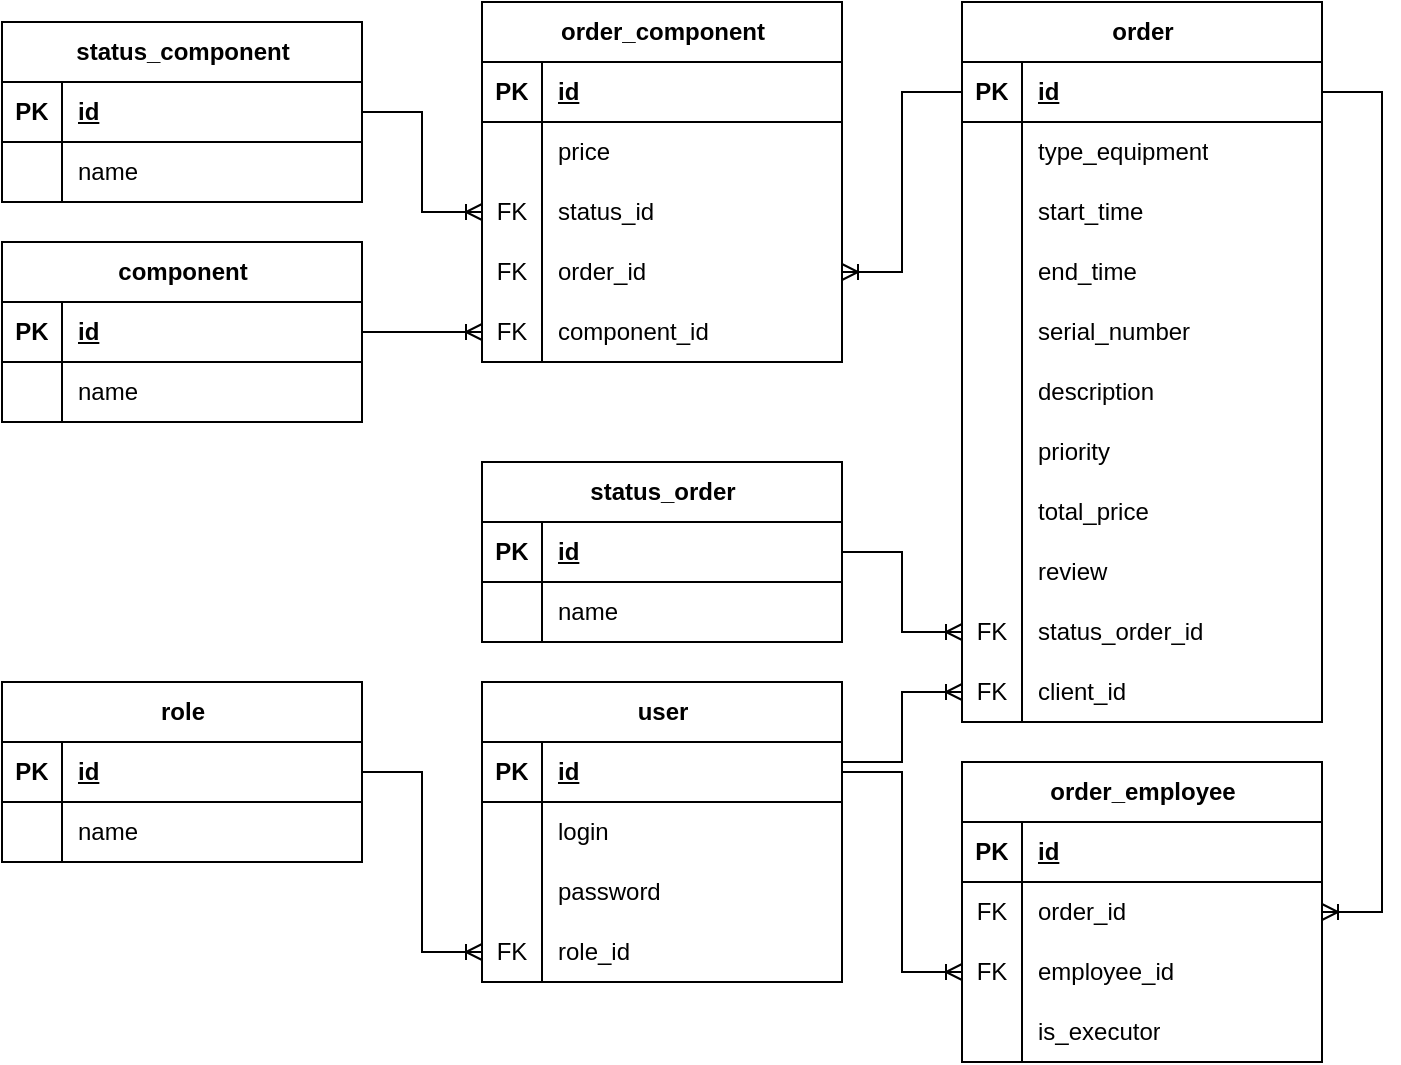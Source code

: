 <mxfile version="24.4.0" type="device">
  <diagram name="Страница — 1" id="IrDmIuwoqTIeNNPgK9Nh">
    <mxGraphModel dx="2261" dy="2005" grid="1" gridSize="10" guides="1" tooltips="1" connect="1" arrows="1" fold="1" page="1" pageScale="1" pageWidth="827" pageHeight="1169" math="0" shadow="0">
      <root>
        <mxCell id="0" />
        <mxCell id="1" parent="0" />
        <mxCell id="YxQeUMMOhc62lxrqFKwz-12" value="user" style="shape=table;startSize=30;container=1;collapsible=1;childLayout=tableLayout;fixedRows=1;rowLines=0;fontStyle=1;align=center;resizeLast=1;html=1;" parent="1" vertex="1">
          <mxGeometry x="50" y="150" width="180" height="150" as="geometry" />
        </mxCell>
        <mxCell id="YxQeUMMOhc62lxrqFKwz-13" value="" style="shape=tableRow;horizontal=0;startSize=0;swimlaneHead=0;swimlaneBody=0;fillColor=none;collapsible=0;dropTarget=0;points=[[0,0.5],[1,0.5]];portConstraint=eastwest;top=0;left=0;right=0;bottom=1;" parent="YxQeUMMOhc62lxrqFKwz-12" vertex="1">
          <mxGeometry y="30" width="180" height="30" as="geometry" />
        </mxCell>
        <mxCell id="YxQeUMMOhc62lxrqFKwz-14" value="PK" style="shape=partialRectangle;connectable=0;fillColor=none;top=0;left=0;bottom=0;right=0;fontStyle=1;overflow=hidden;whiteSpace=wrap;html=1;" parent="YxQeUMMOhc62lxrqFKwz-13" vertex="1">
          <mxGeometry width="30" height="30" as="geometry">
            <mxRectangle width="30" height="30" as="alternateBounds" />
          </mxGeometry>
        </mxCell>
        <mxCell id="YxQeUMMOhc62lxrqFKwz-15" value="id" style="shape=partialRectangle;connectable=0;fillColor=none;top=0;left=0;bottom=0;right=0;align=left;spacingLeft=6;fontStyle=5;overflow=hidden;whiteSpace=wrap;html=1;" parent="YxQeUMMOhc62lxrqFKwz-13" vertex="1">
          <mxGeometry x="30" width="150" height="30" as="geometry">
            <mxRectangle width="150" height="30" as="alternateBounds" />
          </mxGeometry>
        </mxCell>
        <mxCell id="YxQeUMMOhc62lxrqFKwz-16" value="" style="shape=tableRow;horizontal=0;startSize=0;swimlaneHead=0;swimlaneBody=0;fillColor=none;collapsible=0;dropTarget=0;points=[[0,0.5],[1,0.5]];portConstraint=eastwest;top=0;left=0;right=0;bottom=0;" parent="YxQeUMMOhc62lxrqFKwz-12" vertex="1">
          <mxGeometry y="60" width="180" height="30" as="geometry" />
        </mxCell>
        <mxCell id="YxQeUMMOhc62lxrqFKwz-17" value="" style="shape=partialRectangle;connectable=0;fillColor=none;top=0;left=0;bottom=0;right=0;editable=1;overflow=hidden;whiteSpace=wrap;html=1;" parent="YxQeUMMOhc62lxrqFKwz-16" vertex="1">
          <mxGeometry width="30" height="30" as="geometry">
            <mxRectangle width="30" height="30" as="alternateBounds" />
          </mxGeometry>
        </mxCell>
        <mxCell id="YxQeUMMOhc62lxrqFKwz-18" value="login" style="shape=partialRectangle;connectable=0;fillColor=none;top=0;left=0;bottom=0;right=0;align=left;spacingLeft=6;overflow=hidden;whiteSpace=wrap;html=1;" parent="YxQeUMMOhc62lxrqFKwz-16" vertex="1">
          <mxGeometry x="30" width="150" height="30" as="geometry">
            <mxRectangle width="150" height="30" as="alternateBounds" />
          </mxGeometry>
        </mxCell>
        <mxCell id="YxQeUMMOhc62lxrqFKwz-19" value="" style="shape=tableRow;horizontal=0;startSize=0;swimlaneHead=0;swimlaneBody=0;fillColor=none;collapsible=0;dropTarget=0;points=[[0,0.5],[1,0.5]];portConstraint=eastwest;top=0;left=0;right=0;bottom=0;" parent="YxQeUMMOhc62lxrqFKwz-12" vertex="1">
          <mxGeometry y="90" width="180" height="30" as="geometry" />
        </mxCell>
        <mxCell id="YxQeUMMOhc62lxrqFKwz-20" value="" style="shape=partialRectangle;connectable=0;fillColor=none;top=0;left=0;bottom=0;right=0;editable=1;overflow=hidden;whiteSpace=wrap;html=1;" parent="YxQeUMMOhc62lxrqFKwz-19" vertex="1">
          <mxGeometry width="30" height="30" as="geometry">
            <mxRectangle width="30" height="30" as="alternateBounds" />
          </mxGeometry>
        </mxCell>
        <mxCell id="YxQeUMMOhc62lxrqFKwz-21" value="password" style="shape=partialRectangle;connectable=0;fillColor=none;top=0;left=0;bottom=0;right=0;align=left;spacingLeft=6;overflow=hidden;whiteSpace=wrap;html=1;" parent="YxQeUMMOhc62lxrqFKwz-19" vertex="1">
          <mxGeometry x="30" width="150" height="30" as="geometry">
            <mxRectangle width="150" height="30" as="alternateBounds" />
          </mxGeometry>
        </mxCell>
        <mxCell id="YxQeUMMOhc62lxrqFKwz-22" value="" style="shape=tableRow;horizontal=0;startSize=0;swimlaneHead=0;swimlaneBody=0;fillColor=none;collapsible=0;dropTarget=0;points=[[0,0.5],[1,0.5]];portConstraint=eastwest;top=0;left=0;right=0;bottom=0;" parent="YxQeUMMOhc62lxrqFKwz-12" vertex="1">
          <mxGeometry y="120" width="180" height="30" as="geometry" />
        </mxCell>
        <mxCell id="YxQeUMMOhc62lxrqFKwz-23" value="FK" style="shape=partialRectangle;connectable=0;fillColor=none;top=0;left=0;bottom=0;right=0;editable=1;overflow=hidden;whiteSpace=wrap;html=1;" parent="YxQeUMMOhc62lxrqFKwz-22" vertex="1">
          <mxGeometry width="30" height="30" as="geometry">
            <mxRectangle width="30" height="30" as="alternateBounds" />
          </mxGeometry>
        </mxCell>
        <mxCell id="YxQeUMMOhc62lxrqFKwz-24" value="role_id" style="shape=partialRectangle;connectable=0;fillColor=none;top=0;left=0;bottom=0;right=0;align=left;spacingLeft=6;overflow=hidden;whiteSpace=wrap;html=1;" parent="YxQeUMMOhc62lxrqFKwz-22" vertex="1">
          <mxGeometry x="30" width="150" height="30" as="geometry">
            <mxRectangle width="150" height="30" as="alternateBounds" />
          </mxGeometry>
        </mxCell>
        <mxCell id="YxQeUMMOhc62lxrqFKwz-25" value="order" style="shape=table;startSize=30;container=1;collapsible=1;childLayout=tableLayout;fixedRows=1;rowLines=0;fontStyle=1;align=center;resizeLast=1;html=1;" parent="1" vertex="1">
          <mxGeometry x="290" y="-190" width="180" height="360" as="geometry" />
        </mxCell>
        <mxCell id="YxQeUMMOhc62lxrqFKwz-26" value="" style="shape=tableRow;horizontal=0;startSize=0;swimlaneHead=0;swimlaneBody=0;fillColor=none;collapsible=0;dropTarget=0;points=[[0,0.5],[1,0.5]];portConstraint=eastwest;top=0;left=0;right=0;bottom=1;" parent="YxQeUMMOhc62lxrqFKwz-25" vertex="1">
          <mxGeometry y="30" width="180" height="30" as="geometry" />
        </mxCell>
        <mxCell id="YxQeUMMOhc62lxrqFKwz-27" value="PK" style="shape=partialRectangle;connectable=0;fillColor=none;top=0;left=0;bottom=0;right=0;fontStyle=1;overflow=hidden;whiteSpace=wrap;html=1;" parent="YxQeUMMOhc62lxrqFKwz-26" vertex="1">
          <mxGeometry width="30" height="30" as="geometry">
            <mxRectangle width="30" height="30" as="alternateBounds" />
          </mxGeometry>
        </mxCell>
        <mxCell id="YxQeUMMOhc62lxrqFKwz-28" value="id" style="shape=partialRectangle;connectable=0;fillColor=none;top=0;left=0;bottom=0;right=0;align=left;spacingLeft=6;fontStyle=5;overflow=hidden;whiteSpace=wrap;html=1;" parent="YxQeUMMOhc62lxrqFKwz-26" vertex="1">
          <mxGeometry x="30" width="150" height="30" as="geometry">
            <mxRectangle width="150" height="30" as="alternateBounds" />
          </mxGeometry>
        </mxCell>
        <mxCell id="YxQeUMMOhc62lxrqFKwz-29" value="" style="shape=tableRow;horizontal=0;startSize=0;swimlaneHead=0;swimlaneBody=0;fillColor=none;collapsible=0;dropTarget=0;points=[[0,0.5],[1,0.5]];portConstraint=eastwest;top=0;left=0;right=0;bottom=0;" parent="YxQeUMMOhc62lxrqFKwz-25" vertex="1">
          <mxGeometry y="60" width="180" height="30" as="geometry" />
        </mxCell>
        <mxCell id="YxQeUMMOhc62lxrqFKwz-30" value="" style="shape=partialRectangle;connectable=0;fillColor=none;top=0;left=0;bottom=0;right=0;editable=1;overflow=hidden;whiteSpace=wrap;html=1;" parent="YxQeUMMOhc62lxrqFKwz-29" vertex="1">
          <mxGeometry width="30" height="30" as="geometry">
            <mxRectangle width="30" height="30" as="alternateBounds" />
          </mxGeometry>
        </mxCell>
        <mxCell id="YxQeUMMOhc62lxrqFKwz-31" value="type_equipment" style="shape=partialRectangle;connectable=0;fillColor=none;top=0;left=0;bottom=0;right=0;align=left;spacingLeft=6;overflow=hidden;whiteSpace=wrap;html=1;" parent="YxQeUMMOhc62lxrqFKwz-29" vertex="1">
          <mxGeometry x="30" width="150" height="30" as="geometry">
            <mxRectangle width="150" height="30" as="alternateBounds" />
          </mxGeometry>
        </mxCell>
        <mxCell id="YxQeUMMOhc62lxrqFKwz-189" style="shape=tableRow;horizontal=0;startSize=0;swimlaneHead=0;swimlaneBody=0;fillColor=none;collapsible=0;dropTarget=0;points=[[0,0.5],[1,0.5]];portConstraint=eastwest;top=0;left=0;right=0;bottom=0;" parent="YxQeUMMOhc62lxrqFKwz-25" vertex="1">
          <mxGeometry y="90" width="180" height="30" as="geometry" />
        </mxCell>
        <mxCell id="YxQeUMMOhc62lxrqFKwz-190" style="shape=partialRectangle;connectable=0;fillColor=none;top=0;left=0;bottom=0;right=0;editable=1;overflow=hidden;whiteSpace=wrap;html=1;" parent="YxQeUMMOhc62lxrqFKwz-189" vertex="1">
          <mxGeometry width="30" height="30" as="geometry">
            <mxRectangle width="30" height="30" as="alternateBounds" />
          </mxGeometry>
        </mxCell>
        <mxCell id="YxQeUMMOhc62lxrqFKwz-191" value="start_time" style="shape=partialRectangle;connectable=0;fillColor=none;top=0;left=0;bottom=0;right=0;align=left;spacingLeft=6;overflow=hidden;whiteSpace=wrap;html=1;" parent="YxQeUMMOhc62lxrqFKwz-189" vertex="1">
          <mxGeometry x="30" width="150" height="30" as="geometry">
            <mxRectangle width="150" height="30" as="alternateBounds" />
          </mxGeometry>
        </mxCell>
        <mxCell id="YxQeUMMOhc62lxrqFKwz-211" style="shape=tableRow;horizontal=0;startSize=0;swimlaneHead=0;swimlaneBody=0;fillColor=none;collapsible=0;dropTarget=0;points=[[0,0.5],[1,0.5]];portConstraint=eastwest;top=0;left=0;right=0;bottom=0;" parent="YxQeUMMOhc62lxrqFKwz-25" vertex="1">
          <mxGeometry y="120" width="180" height="30" as="geometry" />
        </mxCell>
        <mxCell id="YxQeUMMOhc62lxrqFKwz-212" style="shape=partialRectangle;connectable=0;fillColor=none;top=0;left=0;bottom=0;right=0;editable=1;overflow=hidden;whiteSpace=wrap;html=1;" parent="YxQeUMMOhc62lxrqFKwz-211" vertex="1">
          <mxGeometry width="30" height="30" as="geometry">
            <mxRectangle width="30" height="30" as="alternateBounds" />
          </mxGeometry>
        </mxCell>
        <mxCell id="YxQeUMMOhc62lxrqFKwz-213" value="end_time" style="shape=partialRectangle;connectable=0;fillColor=none;top=0;left=0;bottom=0;right=0;align=left;spacingLeft=6;overflow=hidden;whiteSpace=wrap;html=1;" parent="YxQeUMMOhc62lxrqFKwz-211" vertex="1">
          <mxGeometry x="30" width="150" height="30" as="geometry">
            <mxRectangle width="150" height="30" as="alternateBounds" />
          </mxGeometry>
        </mxCell>
        <mxCell id="YxQeUMMOhc62lxrqFKwz-32" value="" style="shape=tableRow;horizontal=0;startSize=0;swimlaneHead=0;swimlaneBody=0;fillColor=none;collapsible=0;dropTarget=0;points=[[0,0.5],[1,0.5]];portConstraint=eastwest;top=0;left=0;right=0;bottom=0;" parent="YxQeUMMOhc62lxrqFKwz-25" vertex="1">
          <mxGeometry y="150" width="180" height="30" as="geometry" />
        </mxCell>
        <mxCell id="YxQeUMMOhc62lxrqFKwz-33" value="" style="shape=partialRectangle;connectable=0;fillColor=none;top=0;left=0;bottom=0;right=0;editable=1;overflow=hidden;whiteSpace=wrap;html=1;" parent="YxQeUMMOhc62lxrqFKwz-32" vertex="1">
          <mxGeometry width="30" height="30" as="geometry">
            <mxRectangle width="30" height="30" as="alternateBounds" />
          </mxGeometry>
        </mxCell>
        <mxCell id="YxQeUMMOhc62lxrqFKwz-34" value="serial_number" style="shape=partialRectangle;connectable=0;fillColor=none;top=0;left=0;bottom=0;right=0;align=left;spacingLeft=6;overflow=hidden;whiteSpace=wrap;html=1;" parent="YxQeUMMOhc62lxrqFKwz-32" vertex="1">
          <mxGeometry x="30" width="150" height="30" as="geometry">
            <mxRectangle width="150" height="30" as="alternateBounds" />
          </mxGeometry>
        </mxCell>
        <mxCell id="YxQeUMMOhc62lxrqFKwz-35" value="" style="shape=tableRow;horizontal=0;startSize=0;swimlaneHead=0;swimlaneBody=0;fillColor=none;collapsible=0;dropTarget=0;points=[[0,0.5],[1,0.5]];portConstraint=eastwest;top=0;left=0;right=0;bottom=0;" parent="YxQeUMMOhc62lxrqFKwz-25" vertex="1">
          <mxGeometry y="180" width="180" height="30" as="geometry" />
        </mxCell>
        <mxCell id="YxQeUMMOhc62lxrqFKwz-36" value="" style="shape=partialRectangle;connectable=0;fillColor=none;top=0;left=0;bottom=0;right=0;editable=1;overflow=hidden;whiteSpace=wrap;html=1;" parent="YxQeUMMOhc62lxrqFKwz-35" vertex="1">
          <mxGeometry width="30" height="30" as="geometry">
            <mxRectangle width="30" height="30" as="alternateBounds" />
          </mxGeometry>
        </mxCell>
        <mxCell id="YxQeUMMOhc62lxrqFKwz-37" value="description" style="shape=partialRectangle;connectable=0;fillColor=none;top=0;left=0;bottom=0;right=0;align=left;spacingLeft=6;overflow=hidden;whiteSpace=wrap;html=1;" parent="YxQeUMMOhc62lxrqFKwz-35" vertex="1">
          <mxGeometry x="30" width="150" height="30" as="geometry">
            <mxRectangle width="150" height="30" as="alternateBounds" />
          </mxGeometry>
        </mxCell>
        <mxCell id="YxQeUMMOhc62lxrqFKwz-41" style="shape=tableRow;horizontal=0;startSize=0;swimlaneHead=0;swimlaneBody=0;fillColor=none;collapsible=0;dropTarget=0;points=[[0,0.5],[1,0.5]];portConstraint=eastwest;top=0;left=0;right=0;bottom=0;" parent="YxQeUMMOhc62lxrqFKwz-25" vertex="1">
          <mxGeometry y="210" width="180" height="30" as="geometry" />
        </mxCell>
        <mxCell id="YxQeUMMOhc62lxrqFKwz-42" style="shape=partialRectangle;connectable=0;fillColor=none;top=0;left=0;bottom=0;right=0;editable=1;overflow=hidden;whiteSpace=wrap;html=1;" parent="YxQeUMMOhc62lxrqFKwz-41" vertex="1">
          <mxGeometry width="30" height="30" as="geometry">
            <mxRectangle width="30" height="30" as="alternateBounds" />
          </mxGeometry>
        </mxCell>
        <mxCell id="YxQeUMMOhc62lxrqFKwz-43" value="priority" style="shape=partialRectangle;connectable=0;fillColor=none;top=0;left=0;bottom=0;right=0;align=left;spacingLeft=6;overflow=hidden;whiteSpace=wrap;html=1;" parent="YxQeUMMOhc62lxrqFKwz-41" vertex="1">
          <mxGeometry x="30" width="150" height="30" as="geometry">
            <mxRectangle width="150" height="30" as="alternateBounds" />
          </mxGeometry>
        </mxCell>
        <mxCell id="YxQeUMMOhc62lxrqFKwz-208" style="shape=tableRow;horizontal=0;startSize=0;swimlaneHead=0;swimlaneBody=0;fillColor=none;collapsible=0;dropTarget=0;points=[[0,0.5],[1,0.5]];portConstraint=eastwest;top=0;left=0;right=0;bottom=0;" parent="YxQeUMMOhc62lxrqFKwz-25" vertex="1">
          <mxGeometry y="240" width="180" height="30" as="geometry" />
        </mxCell>
        <mxCell id="YxQeUMMOhc62lxrqFKwz-209" style="shape=partialRectangle;connectable=0;fillColor=none;top=0;left=0;bottom=0;right=0;editable=1;overflow=hidden;whiteSpace=wrap;html=1;" parent="YxQeUMMOhc62lxrqFKwz-208" vertex="1">
          <mxGeometry width="30" height="30" as="geometry">
            <mxRectangle width="30" height="30" as="alternateBounds" />
          </mxGeometry>
        </mxCell>
        <mxCell id="YxQeUMMOhc62lxrqFKwz-210" value="total_price" style="shape=partialRectangle;connectable=0;fillColor=none;top=0;left=0;bottom=0;right=0;align=left;spacingLeft=6;overflow=hidden;whiteSpace=wrap;html=1;" parent="YxQeUMMOhc62lxrqFKwz-208" vertex="1">
          <mxGeometry x="30" width="150" height="30" as="geometry">
            <mxRectangle width="150" height="30" as="alternateBounds" />
          </mxGeometry>
        </mxCell>
        <mxCell id="YxQeUMMOhc62lxrqFKwz-214" style="shape=tableRow;horizontal=0;startSize=0;swimlaneHead=0;swimlaneBody=0;fillColor=none;collapsible=0;dropTarget=0;points=[[0,0.5],[1,0.5]];portConstraint=eastwest;top=0;left=0;right=0;bottom=0;" parent="YxQeUMMOhc62lxrqFKwz-25" vertex="1">
          <mxGeometry y="270" width="180" height="30" as="geometry" />
        </mxCell>
        <mxCell id="YxQeUMMOhc62lxrqFKwz-215" style="shape=partialRectangle;connectable=0;fillColor=none;top=0;left=0;bottom=0;right=0;editable=1;overflow=hidden;whiteSpace=wrap;html=1;" parent="YxQeUMMOhc62lxrqFKwz-214" vertex="1">
          <mxGeometry width="30" height="30" as="geometry">
            <mxRectangle width="30" height="30" as="alternateBounds" />
          </mxGeometry>
        </mxCell>
        <mxCell id="YxQeUMMOhc62lxrqFKwz-216" value="review" style="shape=partialRectangle;connectable=0;fillColor=none;top=0;left=0;bottom=0;right=0;align=left;spacingLeft=6;overflow=hidden;whiteSpace=wrap;html=1;" parent="YxQeUMMOhc62lxrqFKwz-214" vertex="1">
          <mxGeometry x="30" width="150" height="30" as="geometry">
            <mxRectangle width="150" height="30" as="alternateBounds" />
          </mxGeometry>
        </mxCell>
        <mxCell id="YxQeUMMOhc62lxrqFKwz-186" style="shape=tableRow;horizontal=0;startSize=0;swimlaneHead=0;swimlaneBody=0;fillColor=none;collapsible=0;dropTarget=0;points=[[0,0.5],[1,0.5]];portConstraint=eastwest;top=0;left=0;right=0;bottom=0;" parent="YxQeUMMOhc62lxrqFKwz-25" vertex="1">
          <mxGeometry y="300" width="180" height="30" as="geometry" />
        </mxCell>
        <mxCell id="YxQeUMMOhc62lxrqFKwz-187" value="FK" style="shape=partialRectangle;connectable=0;fillColor=none;top=0;left=0;bottom=0;right=0;editable=1;overflow=hidden;whiteSpace=wrap;html=1;" parent="YxQeUMMOhc62lxrqFKwz-186" vertex="1">
          <mxGeometry width="30" height="30" as="geometry">
            <mxRectangle width="30" height="30" as="alternateBounds" />
          </mxGeometry>
        </mxCell>
        <mxCell id="YxQeUMMOhc62lxrqFKwz-188" value="status_order_id" style="shape=partialRectangle;connectable=0;fillColor=none;top=0;left=0;bottom=0;right=0;align=left;spacingLeft=6;overflow=hidden;whiteSpace=wrap;html=1;" parent="YxQeUMMOhc62lxrqFKwz-186" vertex="1">
          <mxGeometry x="30" width="150" height="30" as="geometry">
            <mxRectangle width="150" height="30" as="alternateBounds" />
          </mxGeometry>
        </mxCell>
        <mxCell id="YxQeUMMOhc62lxrqFKwz-38" style="shape=tableRow;horizontal=0;startSize=0;swimlaneHead=0;swimlaneBody=0;fillColor=none;collapsible=0;dropTarget=0;points=[[0,0.5],[1,0.5]];portConstraint=eastwest;top=0;left=0;right=0;bottom=0;" parent="YxQeUMMOhc62lxrqFKwz-25" vertex="1">
          <mxGeometry y="330" width="180" height="30" as="geometry" />
        </mxCell>
        <mxCell id="YxQeUMMOhc62lxrqFKwz-39" value="FK" style="shape=partialRectangle;connectable=0;fillColor=none;top=0;left=0;bottom=0;right=0;editable=1;overflow=hidden;whiteSpace=wrap;html=1;" parent="YxQeUMMOhc62lxrqFKwz-38" vertex="1">
          <mxGeometry width="30" height="30" as="geometry">
            <mxRectangle width="30" height="30" as="alternateBounds" />
          </mxGeometry>
        </mxCell>
        <mxCell id="YxQeUMMOhc62lxrqFKwz-40" value="client_id" style="shape=partialRectangle;connectable=0;fillColor=none;top=0;left=0;bottom=0;right=0;align=left;spacingLeft=6;overflow=hidden;whiteSpace=wrap;html=1;" parent="YxQeUMMOhc62lxrqFKwz-38" vertex="1">
          <mxGeometry x="30" width="150" height="30" as="geometry">
            <mxRectangle width="150" height="30" as="alternateBounds" />
          </mxGeometry>
        </mxCell>
        <mxCell id="YxQeUMMOhc62lxrqFKwz-47" value="" style="edgeStyle=entityRelationEdgeStyle;fontSize=12;html=1;endArrow=ERoneToMany;rounded=0;" parent="1" target="YxQeUMMOhc62lxrqFKwz-38" edge="1">
          <mxGeometry width="100" height="100" relative="1" as="geometry">
            <mxPoint x="230" y="190" as="sourcePoint" />
            <mxPoint x="600" y="310" as="targetPoint" />
          </mxGeometry>
        </mxCell>
        <mxCell id="YxQeUMMOhc62lxrqFKwz-69" value="component" style="shape=table;startSize=30;container=1;collapsible=1;childLayout=tableLayout;fixedRows=1;rowLines=0;fontStyle=1;align=center;resizeLast=1;html=1;" parent="1" vertex="1">
          <mxGeometry x="-190" y="-70" width="180" height="90" as="geometry" />
        </mxCell>
        <mxCell id="YxQeUMMOhc62lxrqFKwz-70" value="" style="shape=tableRow;horizontal=0;startSize=0;swimlaneHead=0;swimlaneBody=0;fillColor=none;collapsible=0;dropTarget=0;points=[[0,0.5],[1,0.5]];portConstraint=eastwest;top=0;left=0;right=0;bottom=1;" parent="YxQeUMMOhc62lxrqFKwz-69" vertex="1">
          <mxGeometry y="30" width="180" height="30" as="geometry" />
        </mxCell>
        <mxCell id="YxQeUMMOhc62lxrqFKwz-71" value="PK" style="shape=partialRectangle;connectable=0;fillColor=none;top=0;left=0;bottom=0;right=0;fontStyle=1;overflow=hidden;whiteSpace=wrap;html=1;" parent="YxQeUMMOhc62lxrqFKwz-70" vertex="1">
          <mxGeometry width="30" height="30" as="geometry">
            <mxRectangle width="30" height="30" as="alternateBounds" />
          </mxGeometry>
        </mxCell>
        <mxCell id="YxQeUMMOhc62lxrqFKwz-72" value="id" style="shape=partialRectangle;connectable=0;fillColor=none;top=0;left=0;bottom=0;right=0;align=left;spacingLeft=6;fontStyle=5;overflow=hidden;whiteSpace=wrap;html=1;" parent="YxQeUMMOhc62lxrqFKwz-70" vertex="1">
          <mxGeometry x="30" width="150" height="30" as="geometry">
            <mxRectangle width="150" height="30" as="alternateBounds" />
          </mxGeometry>
        </mxCell>
        <mxCell id="YxQeUMMOhc62lxrqFKwz-73" value="" style="shape=tableRow;horizontal=0;startSize=0;swimlaneHead=0;swimlaneBody=0;fillColor=none;collapsible=0;dropTarget=0;points=[[0,0.5],[1,0.5]];portConstraint=eastwest;top=0;left=0;right=0;bottom=0;" parent="YxQeUMMOhc62lxrqFKwz-69" vertex="1">
          <mxGeometry y="60" width="180" height="30" as="geometry" />
        </mxCell>
        <mxCell id="YxQeUMMOhc62lxrqFKwz-74" value="" style="shape=partialRectangle;connectable=0;fillColor=none;top=0;left=0;bottom=0;right=0;editable=1;overflow=hidden;whiteSpace=wrap;html=1;" parent="YxQeUMMOhc62lxrqFKwz-73" vertex="1">
          <mxGeometry width="30" height="30" as="geometry">
            <mxRectangle width="30" height="30" as="alternateBounds" />
          </mxGeometry>
        </mxCell>
        <mxCell id="YxQeUMMOhc62lxrqFKwz-75" value="name" style="shape=partialRectangle;connectable=0;fillColor=none;top=0;left=0;bottom=0;right=0;align=left;spacingLeft=6;overflow=hidden;whiteSpace=wrap;html=1;" parent="YxQeUMMOhc62lxrqFKwz-73" vertex="1">
          <mxGeometry x="30" width="150" height="30" as="geometry">
            <mxRectangle width="150" height="30" as="alternateBounds" />
          </mxGeometry>
        </mxCell>
        <mxCell id="YxQeUMMOhc62lxrqFKwz-82" value="order_component" style="shape=table;startSize=30;container=1;collapsible=1;childLayout=tableLayout;fixedRows=1;rowLines=0;fontStyle=1;align=center;resizeLast=1;html=1;" parent="1" vertex="1">
          <mxGeometry x="50" y="-190" width="180" height="180" as="geometry" />
        </mxCell>
        <mxCell id="YxQeUMMOhc62lxrqFKwz-83" value="" style="shape=tableRow;horizontal=0;startSize=0;swimlaneHead=0;swimlaneBody=0;fillColor=none;collapsible=0;dropTarget=0;points=[[0,0.5],[1,0.5]];portConstraint=eastwest;top=0;left=0;right=0;bottom=1;" parent="YxQeUMMOhc62lxrqFKwz-82" vertex="1">
          <mxGeometry y="30" width="180" height="30" as="geometry" />
        </mxCell>
        <mxCell id="YxQeUMMOhc62lxrqFKwz-84" value="PK" style="shape=partialRectangle;connectable=0;fillColor=none;top=0;left=0;bottom=0;right=0;fontStyle=1;overflow=hidden;whiteSpace=wrap;html=1;" parent="YxQeUMMOhc62lxrqFKwz-83" vertex="1">
          <mxGeometry width="30" height="30" as="geometry">
            <mxRectangle width="30" height="30" as="alternateBounds" />
          </mxGeometry>
        </mxCell>
        <mxCell id="YxQeUMMOhc62lxrqFKwz-85" value="id" style="shape=partialRectangle;connectable=0;fillColor=none;top=0;left=0;bottom=0;right=0;align=left;spacingLeft=6;fontStyle=5;overflow=hidden;whiteSpace=wrap;html=1;" parent="YxQeUMMOhc62lxrqFKwz-83" vertex="1">
          <mxGeometry x="30" width="150" height="30" as="geometry">
            <mxRectangle width="150" height="30" as="alternateBounds" />
          </mxGeometry>
        </mxCell>
        <mxCell id="YxQeUMMOhc62lxrqFKwz-197" style="shape=tableRow;horizontal=0;startSize=0;swimlaneHead=0;swimlaneBody=0;fillColor=none;collapsible=0;dropTarget=0;points=[[0,0.5],[1,0.5]];portConstraint=eastwest;top=0;left=0;right=0;bottom=0;" parent="YxQeUMMOhc62lxrqFKwz-82" vertex="1">
          <mxGeometry y="60" width="180" height="30" as="geometry" />
        </mxCell>
        <mxCell id="YxQeUMMOhc62lxrqFKwz-198" style="shape=partialRectangle;connectable=0;fillColor=none;top=0;left=0;bottom=0;right=0;editable=1;overflow=hidden;whiteSpace=wrap;html=1;" parent="YxQeUMMOhc62lxrqFKwz-197" vertex="1">
          <mxGeometry width="30" height="30" as="geometry">
            <mxRectangle width="30" height="30" as="alternateBounds" />
          </mxGeometry>
        </mxCell>
        <mxCell id="YxQeUMMOhc62lxrqFKwz-199" value="price" style="shape=partialRectangle;connectable=0;fillColor=none;top=0;left=0;bottom=0;right=0;align=left;spacingLeft=6;overflow=hidden;whiteSpace=wrap;html=1;" parent="YxQeUMMOhc62lxrqFKwz-197" vertex="1">
          <mxGeometry x="30" width="150" height="30" as="geometry">
            <mxRectangle width="150" height="30" as="alternateBounds" />
          </mxGeometry>
        </mxCell>
        <mxCell id="YxQeUMMOhc62lxrqFKwz-101" style="shape=tableRow;horizontal=0;startSize=0;swimlaneHead=0;swimlaneBody=0;fillColor=none;collapsible=0;dropTarget=0;points=[[0,0.5],[1,0.5]];portConstraint=eastwest;top=0;left=0;right=0;bottom=0;" parent="YxQeUMMOhc62lxrqFKwz-82" vertex="1">
          <mxGeometry y="90" width="180" height="30" as="geometry" />
        </mxCell>
        <mxCell id="YxQeUMMOhc62lxrqFKwz-102" value="FK" style="shape=partialRectangle;connectable=0;fillColor=none;top=0;left=0;bottom=0;right=0;editable=1;overflow=hidden;whiteSpace=wrap;html=1;" parent="YxQeUMMOhc62lxrqFKwz-101" vertex="1">
          <mxGeometry width="30" height="30" as="geometry">
            <mxRectangle width="30" height="30" as="alternateBounds" />
          </mxGeometry>
        </mxCell>
        <mxCell id="YxQeUMMOhc62lxrqFKwz-103" value="status_id" style="shape=partialRectangle;connectable=0;fillColor=none;top=0;left=0;bottom=0;right=0;align=left;spacingLeft=6;overflow=hidden;whiteSpace=wrap;html=1;" parent="YxQeUMMOhc62lxrqFKwz-101" vertex="1">
          <mxGeometry x="30" width="150" height="30" as="geometry">
            <mxRectangle width="150" height="30" as="alternateBounds" />
          </mxGeometry>
        </mxCell>
        <mxCell id="YxQeUMMOhc62lxrqFKwz-86" value="" style="shape=tableRow;horizontal=0;startSize=0;swimlaneHead=0;swimlaneBody=0;fillColor=none;collapsible=0;dropTarget=0;points=[[0,0.5],[1,0.5]];portConstraint=eastwest;top=0;left=0;right=0;bottom=0;" parent="YxQeUMMOhc62lxrqFKwz-82" vertex="1">
          <mxGeometry y="120" width="180" height="30" as="geometry" />
        </mxCell>
        <mxCell id="YxQeUMMOhc62lxrqFKwz-87" value="FK" style="shape=partialRectangle;connectable=0;fillColor=none;top=0;left=0;bottom=0;right=0;editable=1;overflow=hidden;whiteSpace=wrap;html=1;" parent="YxQeUMMOhc62lxrqFKwz-86" vertex="1">
          <mxGeometry width="30" height="30" as="geometry">
            <mxRectangle width="30" height="30" as="alternateBounds" />
          </mxGeometry>
        </mxCell>
        <mxCell id="YxQeUMMOhc62lxrqFKwz-88" value="order_id" style="shape=partialRectangle;connectable=0;fillColor=none;top=0;left=0;bottom=0;right=0;align=left;spacingLeft=6;overflow=hidden;whiteSpace=wrap;html=1;" parent="YxQeUMMOhc62lxrqFKwz-86" vertex="1">
          <mxGeometry x="30" width="150" height="30" as="geometry">
            <mxRectangle width="150" height="30" as="alternateBounds" />
          </mxGeometry>
        </mxCell>
        <mxCell id="YxQeUMMOhc62lxrqFKwz-89" style="shape=tableRow;horizontal=0;startSize=0;swimlaneHead=0;swimlaneBody=0;fillColor=none;collapsible=0;dropTarget=0;points=[[0,0.5],[1,0.5]];portConstraint=eastwest;top=0;left=0;right=0;bottom=0;" parent="YxQeUMMOhc62lxrqFKwz-82" vertex="1">
          <mxGeometry y="150" width="180" height="30" as="geometry" />
        </mxCell>
        <mxCell id="YxQeUMMOhc62lxrqFKwz-90" value="FK" style="shape=partialRectangle;connectable=0;fillColor=none;top=0;left=0;bottom=0;right=0;editable=1;overflow=hidden;whiteSpace=wrap;html=1;" parent="YxQeUMMOhc62lxrqFKwz-89" vertex="1">
          <mxGeometry width="30" height="30" as="geometry">
            <mxRectangle width="30" height="30" as="alternateBounds" />
          </mxGeometry>
        </mxCell>
        <mxCell id="YxQeUMMOhc62lxrqFKwz-91" value="component_id" style="shape=partialRectangle;connectable=0;fillColor=none;top=0;left=0;bottom=0;right=0;align=left;spacingLeft=6;overflow=hidden;whiteSpace=wrap;html=1;" parent="YxQeUMMOhc62lxrqFKwz-89" vertex="1">
          <mxGeometry x="30" width="150" height="30" as="geometry">
            <mxRectangle width="150" height="30" as="alternateBounds" />
          </mxGeometry>
        </mxCell>
        <mxCell id="YxQeUMMOhc62lxrqFKwz-93" value="" style="edgeStyle=entityRelationEdgeStyle;fontSize=12;html=1;endArrow=ERoneToMany;rounded=0;" parent="1" source="YxQeUMMOhc62lxrqFKwz-26" target="YxQeUMMOhc62lxrqFKwz-86" edge="1">
          <mxGeometry width="100" height="100" relative="1" as="geometry">
            <mxPoint x="670" y="140" as="sourcePoint" />
            <mxPoint x="760" y="115" as="targetPoint" />
          </mxGeometry>
        </mxCell>
        <mxCell id="YxQeUMMOhc62lxrqFKwz-94" value="" style="edgeStyle=entityRelationEdgeStyle;fontSize=12;html=1;endArrow=ERoneToMany;rounded=0;" parent="1" source="YxQeUMMOhc62lxrqFKwz-70" target="YxQeUMMOhc62lxrqFKwz-89" edge="1">
          <mxGeometry width="100" height="100" relative="1" as="geometry">
            <mxPoint x="710" y="95" as="sourcePoint" />
            <mxPoint x="770" y="125" as="targetPoint" />
          </mxGeometry>
        </mxCell>
        <mxCell id="YxQeUMMOhc62lxrqFKwz-104" value="order_employee" style="shape=table;startSize=30;container=1;collapsible=1;childLayout=tableLayout;fixedRows=1;rowLines=0;fontStyle=1;align=center;resizeLast=1;html=1;" parent="1" vertex="1">
          <mxGeometry x="290" y="190" width="180" height="150" as="geometry" />
        </mxCell>
        <mxCell id="YxQeUMMOhc62lxrqFKwz-105" value="" style="shape=tableRow;horizontal=0;startSize=0;swimlaneHead=0;swimlaneBody=0;fillColor=none;collapsible=0;dropTarget=0;points=[[0,0.5],[1,0.5]];portConstraint=eastwest;top=0;left=0;right=0;bottom=1;" parent="YxQeUMMOhc62lxrqFKwz-104" vertex="1">
          <mxGeometry y="30" width="180" height="30" as="geometry" />
        </mxCell>
        <mxCell id="YxQeUMMOhc62lxrqFKwz-106" value="PK" style="shape=partialRectangle;connectable=0;fillColor=none;top=0;left=0;bottom=0;right=0;fontStyle=1;overflow=hidden;whiteSpace=wrap;html=1;" parent="YxQeUMMOhc62lxrqFKwz-105" vertex="1">
          <mxGeometry width="30" height="30" as="geometry">
            <mxRectangle width="30" height="30" as="alternateBounds" />
          </mxGeometry>
        </mxCell>
        <mxCell id="YxQeUMMOhc62lxrqFKwz-107" value="id" style="shape=partialRectangle;connectable=0;fillColor=none;top=0;left=0;bottom=0;right=0;align=left;spacingLeft=6;fontStyle=5;overflow=hidden;whiteSpace=wrap;html=1;" parent="YxQeUMMOhc62lxrqFKwz-105" vertex="1">
          <mxGeometry x="30" width="150" height="30" as="geometry">
            <mxRectangle width="150" height="30" as="alternateBounds" />
          </mxGeometry>
        </mxCell>
        <mxCell id="YxQeUMMOhc62lxrqFKwz-108" value="" style="shape=tableRow;horizontal=0;startSize=0;swimlaneHead=0;swimlaneBody=0;fillColor=none;collapsible=0;dropTarget=0;points=[[0,0.5],[1,0.5]];portConstraint=eastwest;top=0;left=0;right=0;bottom=0;" parent="YxQeUMMOhc62lxrqFKwz-104" vertex="1">
          <mxGeometry y="60" width="180" height="30" as="geometry" />
        </mxCell>
        <mxCell id="YxQeUMMOhc62lxrqFKwz-109" value="FK" style="shape=partialRectangle;connectable=0;fillColor=none;top=0;left=0;bottom=0;right=0;editable=1;overflow=hidden;whiteSpace=wrap;html=1;" parent="YxQeUMMOhc62lxrqFKwz-108" vertex="1">
          <mxGeometry width="30" height="30" as="geometry">
            <mxRectangle width="30" height="30" as="alternateBounds" />
          </mxGeometry>
        </mxCell>
        <mxCell id="YxQeUMMOhc62lxrqFKwz-110" value="order_id" style="shape=partialRectangle;connectable=0;fillColor=none;top=0;left=0;bottom=0;right=0;align=left;spacingLeft=6;overflow=hidden;whiteSpace=wrap;html=1;" parent="YxQeUMMOhc62lxrqFKwz-108" vertex="1">
          <mxGeometry x="30" width="150" height="30" as="geometry">
            <mxRectangle width="150" height="30" as="alternateBounds" />
          </mxGeometry>
        </mxCell>
        <mxCell id="YxQeUMMOhc62lxrqFKwz-111" style="shape=tableRow;horizontal=0;startSize=0;swimlaneHead=0;swimlaneBody=0;fillColor=none;collapsible=0;dropTarget=0;points=[[0,0.5],[1,0.5]];portConstraint=eastwest;top=0;left=0;right=0;bottom=0;" parent="YxQeUMMOhc62lxrqFKwz-104" vertex="1">
          <mxGeometry y="90" width="180" height="30" as="geometry" />
        </mxCell>
        <mxCell id="YxQeUMMOhc62lxrqFKwz-112" value="FK" style="shape=partialRectangle;connectable=0;fillColor=none;top=0;left=0;bottom=0;right=0;editable=1;overflow=hidden;whiteSpace=wrap;html=1;" parent="YxQeUMMOhc62lxrqFKwz-111" vertex="1">
          <mxGeometry width="30" height="30" as="geometry">
            <mxRectangle width="30" height="30" as="alternateBounds" />
          </mxGeometry>
        </mxCell>
        <mxCell id="YxQeUMMOhc62lxrqFKwz-113" value="employee_id" style="shape=partialRectangle;connectable=0;fillColor=none;top=0;left=0;bottom=0;right=0;align=left;spacingLeft=6;overflow=hidden;whiteSpace=wrap;html=1;" parent="YxQeUMMOhc62lxrqFKwz-111" vertex="1">
          <mxGeometry x="30" width="150" height="30" as="geometry">
            <mxRectangle width="150" height="30" as="alternateBounds" />
          </mxGeometry>
        </mxCell>
        <mxCell id="YxQeUMMOhc62lxrqFKwz-147" style="shape=tableRow;horizontal=0;startSize=0;swimlaneHead=0;swimlaneBody=0;fillColor=none;collapsible=0;dropTarget=0;points=[[0,0.5],[1,0.5]];portConstraint=eastwest;top=0;left=0;right=0;bottom=0;" parent="YxQeUMMOhc62lxrqFKwz-104" vertex="1">
          <mxGeometry y="120" width="180" height="30" as="geometry" />
        </mxCell>
        <mxCell id="YxQeUMMOhc62lxrqFKwz-148" style="shape=partialRectangle;connectable=0;fillColor=none;top=0;left=0;bottom=0;right=0;editable=1;overflow=hidden;whiteSpace=wrap;html=1;" parent="YxQeUMMOhc62lxrqFKwz-147" vertex="1">
          <mxGeometry width="30" height="30" as="geometry">
            <mxRectangle width="30" height="30" as="alternateBounds" />
          </mxGeometry>
        </mxCell>
        <mxCell id="YxQeUMMOhc62lxrqFKwz-149" value="is_executor" style="shape=partialRectangle;connectable=0;fillColor=none;top=0;left=0;bottom=0;right=0;align=left;spacingLeft=6;overflow=hidden;whiteSpace=wrap;html=1;" parent="YxQeUMMOhc62lxrqFKwz-147" vertex="1">
          <mxGeometry x="30" width="150" height="30" as="geometry">
            <mxRectangle width="150" height="30" as="alternateBounds" />
          </mxGeometry>
        </mxCell>
        <mxCell id="YxQeUMMOhc62lxrqFKwz-48" value="" style="edgeStyle=entityRelationEdgeStyle;fontSize=12;html=1;endArrow=ERoneToMany;rounded=0;" parent="1" source="YxQeUMMOhc62lxrqFKwz-26" target="YxQeUMMOhc62lxrqFKwz-108" edge="1">
          <mxGeometry width="100" height="100" relative="1" as="geometry">
            <mxPoint x="470" y="95" as="sourcePoint" />
            <mxPoint x="530" y="245" as="targetPoint" />
          </mxGeometry>
        </mxCell>
        <mxCell id="YxQeUMMOhc62lxrqFKwz-114" value="" style="edgeStyle=entityRelationEdgeStyle;fontSize=12;html=1;endArrow=ERoneToMany;rounded=0;" parent="1" source="YxQeUMMOhc62lxrqFKwz-13" target="YxQeUMMOhc62lxrqFKwz-111" edge="1">
          <mxGeometry width="100" height="100" relative="1" as="geometry">
            <mxPoint x="470" y="95" as="sourcePoint" />
            <mxPoint x="530" y="245" as="targetPoint" />
            <Array as="points">
              <mxPoint x="500" y="230" />
              <mxPoint x="250" y="270" />
            </Array>
          </mxGeometry>
        </mxCell>
        <mxCell id="YxQeUMMOhc62lxrqFKwz-132" value="role" style="shape=table;startSize=30;container=1;collapsible=1;childLayout=tableLayout;fixedRows=1;rowLines=0;fontStyle=1;align=center;resizeLast=1;html=1;" parent="1" vertex="1">
          <mxGeometry x="-190" y="150" width="180" height="90" as="geometry" />
        </mxCell>
        <mxCell id="YxQeUMMOhc62lxrqFKwz-133" value="" style="shape=tableRow;horizontal=0;startSize=0;swimlaneHead=0;swimlaneBody=0;fillColor=none;collapsible=0;dropTarget=0;points=[[0,0.5],[1,0.5]];portConstraint=eastwest;top=0;left=0;right=0;bottom=1;" parent="YxQeUMMOhc62lxrqFKwz-132" vertex="1">
          <mxGeometry y="30" width="180" height="30" as="geometry" />
        </mxCell>
        <mxCell id="YxQeUMMOhc62lxrqFKwz-134" value="PK" style="shape=partialRectangle;connectable=0;fillColor=none;top=0;left=0;bottom=0;right=0;fontStyle=1;overflow=hidden;whiteSpace=wrap;html=1;" parent="YxQeUMMOhc62lxrqFKwz-133" vertex="1">
          <mxGeometry width="30" height="30" as="geometry">
            <mxRectangle width="30" height="30" as="alternateBounds" />
          </mxGeometry>
        </mxCell>
        <mxCell id="YxQeUMMOhc62lxrqFKwz-135" value="id" style="shape=partialRectangle;connectable=0;fillColor=none;top=0;left=0;bottom=0;right=0;align=left;spacingLeft=6;fontStyle=5;overflow=hidden;whiteSpace=wrap;html=1;" parent="YxQeUMMOhc62lxrqFKwz-133" vertex="1">
          <mxGeometry x="30" width="150" height="30" as="geometry">
            <mxRectangle width="150" height="30" as="alternateBounds" />
          </mxGeometry>
        </mxCell>
        <mxCell id="YxQeUMMOhc62lxrqFKwz-136" value="" style="shape=tableRow;horizontal=0;startSize=0;swimlaneHead=0;swimlaneBody=0;fillColor=none;collapsible=0;dropTarget=0;points=[[0,0.5],[1,0.5]];portConstraint=eastwest;top=0;left=0;right=0;bottom=0;" parent="YxQeUMMOhc62lxrqFKwz-132" vertex="1">
          <mxGeometry y="60" width="180" height="30" as="geometry" />
        </mxCell>
        <mxCell id="YxQeUMMOhc62lxrqFKwz-137" value="" style="shape=partialRectangle;connectable=0;fillColor=none;top=0;left=0;bottom=0;right=0;editable=1;overflow=hidden;whiteSpace=wrap;html=1;" parent="YxQeUMMOhc62lxrqFKwz-136" vertex="1">
          <mxGeometry width="30" height="30" as="geometry">
            <mxRectangle width="30" height="30" as="alternateBounds" />
          </mxGeometry>
        </mxCell>
        <mxCell id="YxQeUMMOhc62lxrqFKwz-138" value="name" style="shape=partialRectangle;connectable=0;fillColor=none;top=0;left=0;bottom=0;right=0;align=left;spacingLeft=6;overflow=hidden;whiteSpace=wrap;html=1;" parent="YxQeUMMOhc62lxrqFKwz-136" vertex="1">
          <mxGeometry x="30" width="150" height="30" as="geometry">
            <mxRectangle width="150" height="30" as="alternateBounds" />
          </mxGeometry>
        </mxCell>
        <mxCell id="YxQeUMMOhc62lxrqFKwz-146" value="" style="edgeStyle=entityRelationEdgeStyle;fontSize=12;html=1;endArrow=ERoneToMany;rounded=0;entryX=0;entryY=0.5;entryDx=0;entryDy=0;" parent="1" source="YxQeUMMOhc62lxrqFKwz-133" target="YxQeUMMOhc62lxrqFKwz-22" edge="1">
          <mxGeometry width="100" height="100" relative="1" as="geometry">
            <mxPoint x="470" y="245" as="sourcePoint" />
            <mxPoint x="530" y="415" as="targetPoint" />
            <Array as="points">
              <mxPoint x="10" y="80" />
              <mxPoint x="-30" y="120" />
              <mxPoint x="-30" y="130" />
              <mxPoint x="-10" y="130" />
              <mxPoint x="510" y="240" />
              <mxPoint x="-70" y="160" />
            </Array>
          </mxGeometry>
        </mxCell>
        <mxCell id="YxQeUMMOhc62lxrqFKwz-173" value="status_order" style="shape=table;startSize=30;container=1;collapsible=1;childLayout=tableLayout;fixedRows=1;rowLines=0;fontStyle=1;align=center;resizeLast=1;html=1;" parent="1" vertex="1">
          <mxGeometry x="50" y="40" width="180" height="90" as="geometry" />
        </mxCell>
        <mxCell id="YxQeUMMOhc62lxrqFKwz-174" value="" style="shape=tableRow;horizontal=0;startSize=0;swimlaneHead=0;swimlaneBody=0;fillColor=none;collapsible=0;dropTarget=0;points=[[0,0.5],[1,0.5]];portConstraint=eastwest;top=0;left=0;right=0;bottom=1;" parent="YxQeUMMOhc62lxrqFKwz-173" vertex="1">
          <mxGeometry y="30" width="180" height="30" as="geometry" />
        </mxCell>
        <mxCell id="YxQeUMMOhc62lxrqFKwz-175" value="PK" style="shape=partialRectangle;connectable=0;fillColor=none;top=0;left=0;bottom=0;right=0;fontStyle=1;overflow=hidden;whiteSpace=wrap;html=1;" parent="YxQeUMMOhc62lxrqFKwz-174" vertex="1">
          <mxGeometry width="30" height="30" as="geometry">
            <mxRectangle width="30" height="30" as="alternateBounds" />
          </mxGeometry>
        </mxCell>
        <mxCell id="YxQeUMMOhc62lxrqFKwz-176" value="id" style="shape=partialRectangle;connectable=0;fillColor=none;top=0;left=0;bottom=0;right=0;align=left;spacingLeft=6;fontStyle=5;overflow=hidden;whiteSpace=wrap;html=1;" parent="YxQeUMMOhc62lxrqFKwz-174" vertex="1">
          <mxGeometry x="30" width="150" height="30" as="geometry">
            <mxRectangle width="150" height="30" as="alternateBounds" />
          </mxGeometry>
        </mxCell>
        <mxCell id="YxQeUMMOhc62lxrqFKwz-177" style="shape=tableRow;horizontal=0;startSize=0;swimlaneHead=0;swimlaneBody=0;fillColor=none;collapsible=0;dropTarget=0;points=[[0,0.5],[1,0.5]];portConstraint=eastwest;top=0;left=0;right=0;bottom=0;" parent="YxQeUMMOhc62lxrqFKwz-173" vertex="1">
          <mxGeometry y="60" width="180" height="30" as="geometry" />
        </mxCell>
        <mxCell id="YxQeUMMOhc62lxrqFKwz-178" style="shape=partialRectangle;connectable=0;fillColor=none;top=0;left=0;bottom=0;right=0;editable=1;overflow=hidden;whiteSpace=wrap;html=1;" parent="YxQeUMMOhc62lxrqFKwz-177" vertex="1">
          <mxGeometry width="30" height="30" as="geometry">
            <mxRectangle width="30" height="30" as="alternateBounds" />
          </mxGeometry>
        </mxCell>
        <mxCell id="YxQeUMMOhc62lxrqFKwz-179" value="name" style="shape=partialRectangle;connectable=0;fillColor=none;top=0;left=0;bottom=0;right=0;align=left;spacingLeft=6;overflow=hidden;whiteSpace=wrap;html=1;" parent="YxQeUMMOhc62lxrqFKwz-177" vertex="1">
          <mxGeometry x="30" width="150" height="30" as="geometry">
            <mxRectangle width="150" height="30" as="alternateBounds" />
          </mxGeometry>
        </mxCell>
        <mxCell id="YxQeUMMOhc62lxrqFKwz-192" value="" style="edgeStyle=entityRelationEdgeStyle;fontSize=12;html=1;endArrow=ERoneToMany;rounded=0;" parent="1" source="YxQeUMMOhc62lxrqFKwz-174" target="YxQeUMMOhc62lxrqFKwz-186" edge="1">
          <mxGeometry width="100" height="100" relative="1" as="geometry">
            <mxPoint x="240" y="205" as="sourcePoint" />
            <mxPoint x="300" y="335" as="targetPoint" />
            <Array as="points">
              <mxPoint x="510" y="240" />
            </Array>
          </mxGeometry>
        </mxCell>
        <mxCell id="YxQeUMMOhc62lxrqFKwz-200" value="status_component" style="shape=table;startSize=30;container=1;collapsible=1;childLayout=tableLayout;fixedRows=1;rowLines=0;fontStyle=1;align=center;resizeLast=1;html=1;" parent="1" vertex="1">
          <mxGeometry x="-190" y="-180" width="180" height="90" as="geometry" />
        </mxCell>
        <mxCell id="YxQeUMMOhc62lxrqFKwz-201" value="" style="shape=tableRow;horizontal=0;startSize=0;swimlaneHead=0;swimlaneBody=0;fillColor=none;collapsible=0;dropTarget=0;points=[[0,0.5],[1,0.5]];portConstraint=eastwest;top=0;left=0;right=0;bottom=1;" parent="YxQeUMMOhc62lxrqFKwz-200" vertex="1">
          <mxGeometry y="30" width="180" height="30" as="geometry" />
        </mxCell>
        <mxCell id="YxQeUMMOhc62lxrqFKwz-202" value="PK" style="shape=partialRectangle;connectable=0;fillColor=none;top=0;left=0;bottom=0;right=0;fontStyle=1;overflow=hidden;whiteSpace=wrap;html=1;" parent="YxQeUMMOhc62lxrqFKwz-201" vertex="1">
          <mxGeometry width="30" height="30" as="geometry">
            <mxRectangle width="30" height="30" as="alternateBounds" />
          </mxGeometry>
        </mxCell>
        <mxCell id="YxQeUMMOhc62lxrqFKwz-203" value="id" style="shape=partialRectangle;connectable=0;fillColor=none;top=0;left=0;bottom=0;right=0;align=left;spacingLeft=6;fontStyle=5;overflow=hidden;whiteSpace=wrap;html=1;" parent="YxQeUMMOhc62lxrqFKwz-201" vertex="1">
          <mxGeometry x="30" width="150" height="30" as="geometry">
            <mxRectangle width="150" height="30" as="alternateBounds" />
          </mxGeometry>
        </mxCell>
        <mxCell id="YxQeUMMOhc62lxrqFKwz-204" style="shape=tableRow;horizontal=0;startSize=0;swimlaneHead=0;swimlaneBody=0;fillColor=none;collapsible=0;dropTarget=0;points=[[0,0.5],[1,0.5]];portConstraint=eastwest;top=0;left=0;right=0;bottom=0;" parent="YxQeUMMOhc62lxrqFKwz-200" vertex="1">
          <mxGeometry y="60" width="180" height="30" as="geometry" />
        </mxCell>
        <mxCell id="YxQeUMMOhc62lxrqFKwz-205" style="shape=partialRectangle;connectable=0;fillColor=none;top=0;left=0;bottom=0;right=0;editable=1;overflow=hidden;whiteSpace=wrap;html=1;" parent="YxQeUMMOhc62lxrqFKwz-204" vertex="1">
          <mxGeometry width="30" height="30" as="geometry">
            <mxRectangle width="30" height="30" as="alternateBounds" />
          </mxGeometry>
        </mxCell>
        <mxCell id="YxQeUMMOhc62lxrqFKwz-206" value="name" style="shape=partialRectangle;connectable=0;fillColor=none;top=0;left=0;bottom=0;right=0;align=left;spacingLeft=6;overflow=hidden;whiteSpace=wrap;html=1;" parent="YxQeUMMOhc62lxrqFKwz-204" vertex="1">
          <mxGeometry x="30" width="150" height="30" as="geometry">
            <mxRectangle width="150" height="30" as="alternateBounds" />
          </mxGeometry>
        </mxCell>
        <mxCell id="YxQeUMMOhc62lxrqFKwz-207" value="" style="edgeStyle=entityRelationEdgeStyle;fontSize=12;html=1;endArrow=ERoneToMany;rounded=0;" parent="1" source="YxQeUMMOhc62lxrqFKwz-201" target="YxQeUMMOhc62lxrqFKwz-101" edge="1">
          <mxGeometry width="100" height="100" relative="1" as="geometry">
            <mxPoint y="75" as="sourcePoint" />
            <mxPoint x="60" y="-5" as="targetPoint" />
          </mxGeometry>
        </mxCell>
      </root>
    </mxGraphModel>
  </diagram>
</mxfile>
